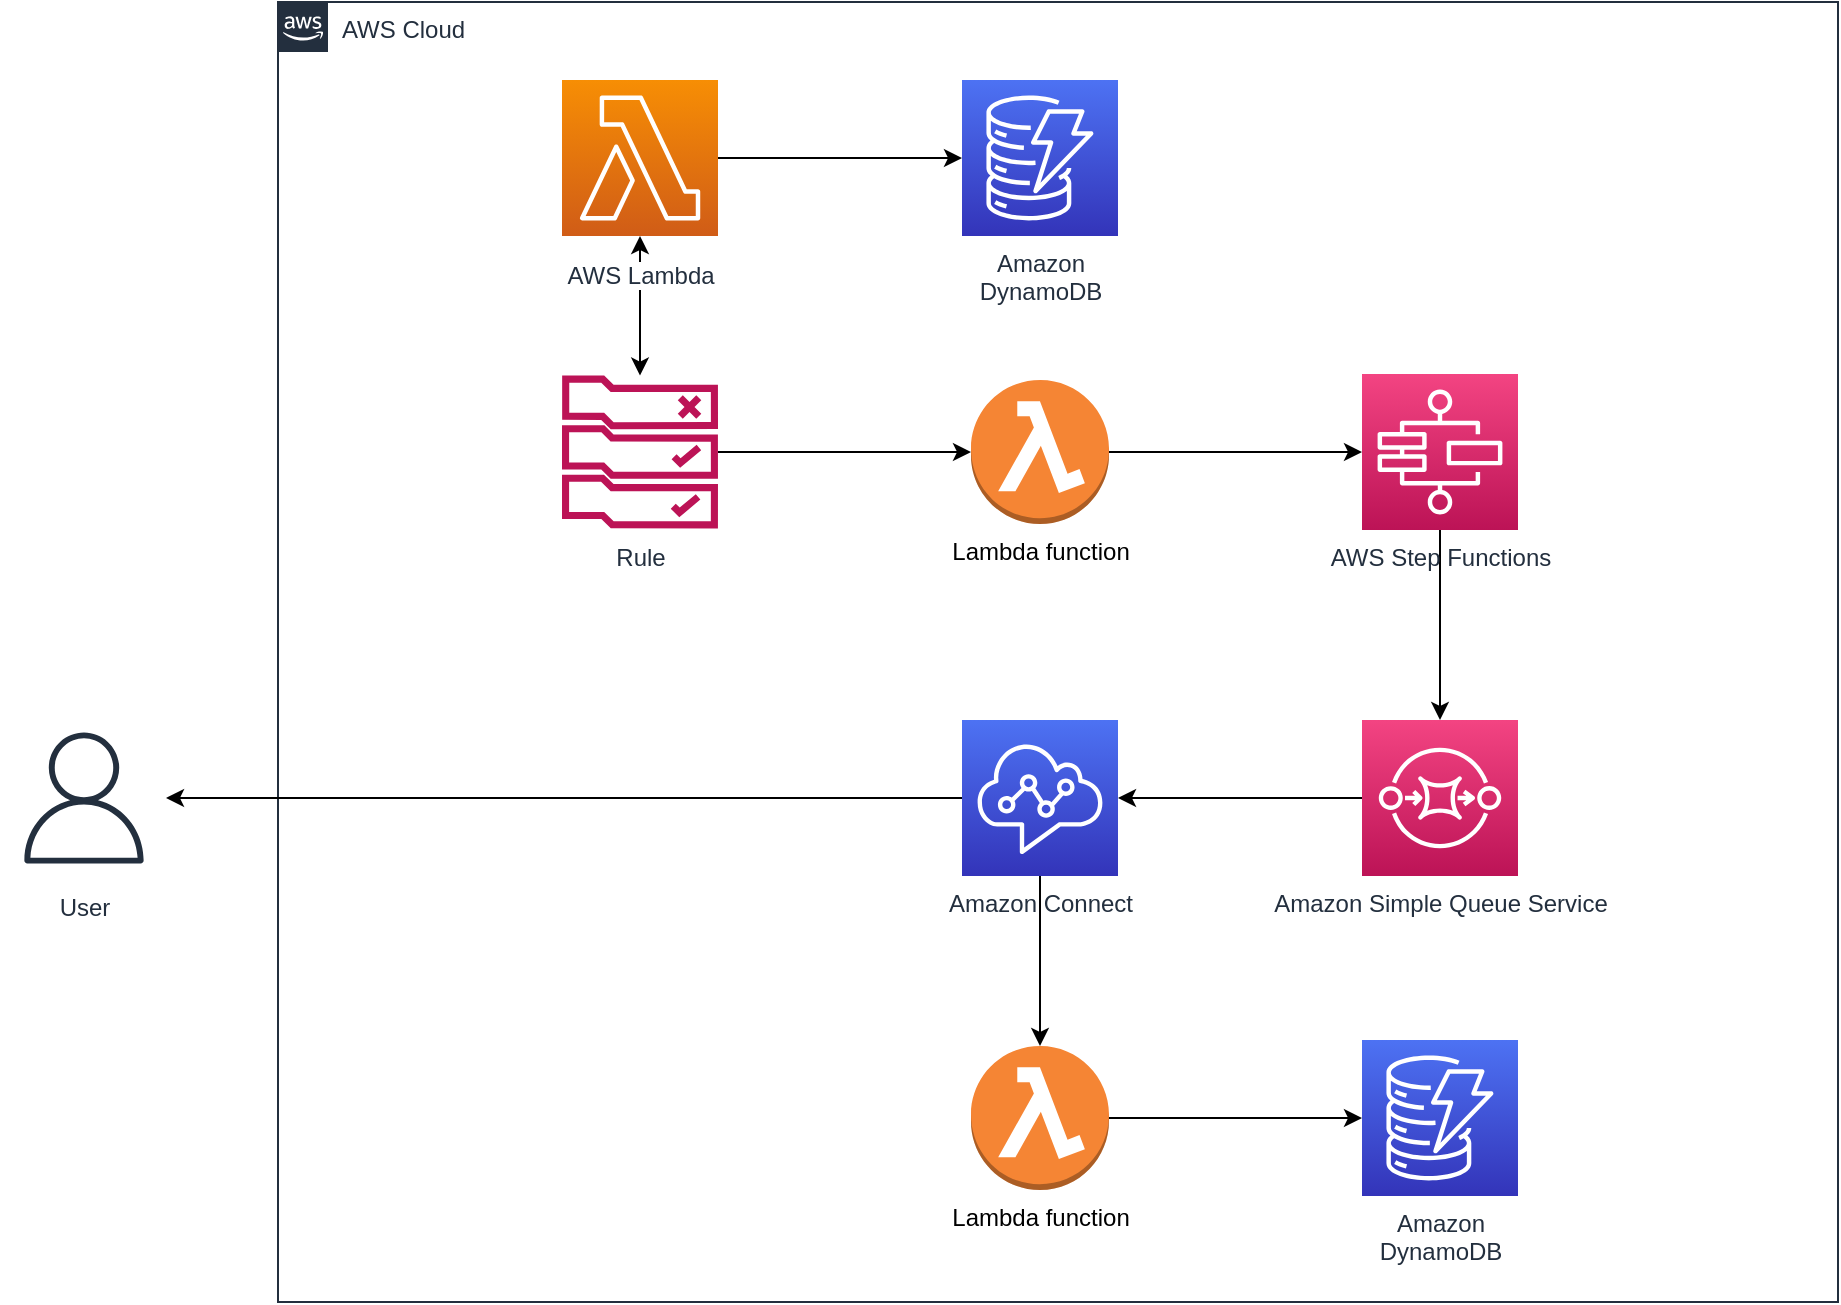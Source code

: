 <mxfile version="13.0.5" type="device"><diagram id="Ht1M8jgEwFfnCIfOTk4-" name="Page-1"><mxGraphModel dx="1483" dy="766" grid="1" gridSize="10" guides="1" tooltips="1" connect="1" arrows="1" fold="1" page="1" pageScale="1" pageWidth="1169" pageHeight="827" math="0" shadow="0"><root><mxCell id="0"/><mxCell id="1" parent="0"/><mxCell id="7LP0NrshDKAou1NYWkIu-1" value="AWS Cloud" style="points=[[0,0],[0.25,0],[0.5,0],[0.75,0],[1,0],[1,0.25],[1,0.5],[1,0.75],[1,1],[0.75,1],[0.5,1],[0.25,1],[0,1],[0,0.75],[0,0.5],[0,0.25]];outlineConnect=0;gradientColor=none;html=1;whiteSpace=wrap;fontSize=12;fontStyle=0;shape=mxgraph.aws4.group;grIcon=mxgraph.aws4.group_aws_cloud_alt;strokeColor=#232F3E;fillColor=none;verticalAlign=top;align=left;spacingLeft=30;fontColor=#232F3E;dashed=0;labelBackgroundColor=#ffffff;" vertex="1" parent="1"><mxGeometry x="218" y="361" width="780" height="650" as="geometry"/></mxCell><mxCell id="7LP0NrshDKAou1NYWkIu-2" style="edgeStyle=orthogonalEdgeStyle;rounded=0;orthogonalLoop=1;jettySize=auto;html=1;startArrow=none;startFill=0;" edge="1" parent="1" source="7LP0NrshDKAou1NYWkIu-4" target="7LP0NrshDKAou1NYWkIu-9"><mxGeometry relative="1" as="geometry"/></mxCell><mxCell id="7LP0NrshDKAou1NYWkIu-20" style="edgeStyle=orthogonalEdgeStyle;rounded=0;orthogonalLoop=1;jettySize=auto;html=1;" edge="1" parent="1" source="7LP0NrshDKAou1NYWkIu-4" target="7LP0NrshDKAou1NYWkIu-19"><mxGeometry relative="1" as="geometry"/></mxCell><mxCell id="7LP0NrshDKAou1NYWkIu-4" value="&lt;div&gt;Amazon Connect&lt;/div&gt;" style="outlineConnect=0;fontColor=#232F3E;gradientColor=#4D72F3;gradientDirection=north;fillColor=#3334B9;strokeColor=#ffffff;dashed=0;verticalLabelPosition=bottom;verticalAlign=top;align=center;html=1;fontSize=12;fontStyle=0;aspect=fixed;shape=mxgraph.aws4.resourceIcon;resIcon=mxgraph.aws4.connect;" vertex="1" parent="1"><mxGeometry x="560" y="720" width="78" height="78" as="geometry"/></mxCell><mxCell id="7LP0NrshDKAou1NYWkIu-5" value="Amazon&lt;br&gt;DynamoDB" style="outlineConnect=0;fontColor=#232F3E;gradientColor=#4D72F3;gradientDirection=north;fillColor=#3334B9;strokeColor=#ffffff;dashed=0;verticalLabelPosition=bottom;verticalAlign=top;align=center;html=1;fontSize=12;fontStyle=0;aspect=fixed;shape=mxgraph.aws4.resourceIcon;resIcon=mxgraph.aws4.dynamodb;labelBackgroundColor=#ffffff;" vertex="1" parent="1"><mxGeometry x="560" y="400" width="78" height="78" as="geometry"/></mxCell><mxCell id="7LP0NrshDKAou1NYWkIu-6" style="edgeStyle=orthogonalEdgeStyle;rounded=0;orthogonalLoop=1;jettySize=auto;html=1;" edge="1" parent="1" source="7LP0NrshDKAou1NYWkIu-8" target="7LP0NrshDKAou1NYWkIu-11"><mxGeometry relative="1" as="geometry"/></mxCell><mxCell id="7LP0NrshDKAou1NYWkIu-7" style="edgeStyle=orthogonalEdgeStyle;rounded=0;orthogonalLoop=1;jettySize=auto;html=1;startArrow=classic;startFill=1;" edge="1" parent="1" source="7LP0NrshDKAou1NYWkIu-8" target="7LP0NrshDKAou1NYWkIu-14"><mxGeometry relative="1" as="geometry"/></mxCell><mxCell id="7LP0NrshDKAou1NYWkIu-8" value="&lt;div&gt;Rule&lt;/div&gt;" style="outlineConnect=0;fontColor=#232F3E;gradientColor=none;fillColor=#BC1356;strokeColor=none;dashed=0;verticalLabelPosition=bottom;verticalAlign=top;align=center;html=1;fontSize=12;fontStyle=0;aspect=fixed;pointerEvents=1;shape=mxgraph.aws4.rule_2;fontFamily=Helvetica;" vertex="1" parent="1"><mxGeometry x="360" y="547" width="78" height="78" as="geometry"/></mxCell><mxCell id="7LP0NrshDKAou1NYWkIu-9" value="User" style="outlineConnect=0;fontColor=#232F3E;gradientColor=none;strokeColor=#232F3E;fillColor=none;dashed=0;verticalLabelPosition=bottom;verticalAlign=top;align=center;html=1;fontSize=12;fontStyle=0;aspect=fixed;shape=mxgraph.aws4.resourceIcon;resIcon=mxgraph.aws4.user;" vertex="1" parent="1"><mxGeometry x="80" y="718" width="82" height="82" as="geometry"/></mxCell><mxCell id="7LP0NrshDKAou1NYWkIu-10" style="edgeStyle=orthogonalEdgeStyle;rounded=0;orthogonalLoop=1;jettySize=auto;html=1;startArrow=none;startFill=0;" edge="1" parent="1" source="7LP0NrshDKAou1NYWkIu-11" target="7LP0NrshDKAou1NYWkIu-16"><mxGeometry relative="1" as="geometry"/></mxCell><mxCell id="7LP0NrshDKAou1NYWkIu-11" value="&lt;div&gt;Lambda function&lt;/div&gt;" style="outlineConnect=0;dashed=0;verticalLabelPosition=bottom;verticalAlign=top;align=center;html=1;shape=mxgraph.aws3.lambda_function;fillColor=#F58534;gradientColor=none;" vertex="1" parent="1"><mxGeometry x="564.5" y="550" width="69" height="72" as="geometry"/></mxCell><mxCell id="7LP0NrshDKAou1NYWkIu-12" value="Amazon&lt;br&gt;DynamoDB" style="outlineConnect=0;fontColor=#232F3E;gradientColor=#4D72F3;gradientDirection=north;fillColor=#3334B9;strokeColor=#ffffff;dashed=0;verticalLabelPosition=bottom;verticalAlign=top;align=center;html=1;fontSize=12;fontStyle=0;aspect=fixed;shape=mxgraph.aws4.resourceIcon;resIcon=mxgraph.aws4.dynamodb;labelBackgroundColor=#ffffff;" vertex="1" parent="1"><mxGeometry x="760" y="880" width="78" height="78" as="geometry"/></mxCell><mxCell id="7LP0NrshDKAou1NYWkIu-13" style="edgeStyle=orthogonalEdgeStyle;rounded=0;orthogonalLoop=1;jettySize=auto;html=1;startArrow=none;startFill=0;" edge="1" parent="1" source="7LP0NrshDKAou1NYWkIu-14" target="7LP0NrshDKAou1NYWkIu-5"><mxGeometry relative="1" as="geometry"/></mxCell><mxCell id="7LP0NrshDKAou1NYWkIu-14" value="AWS Lambda" style="outlineConnect=0;fontColor=#232F3E;gradientColor=#F78E04;gradientDirection=north;fillColor=#D05C17;strokeColor=#ffffff;dashed=0;verticalLabelPosition=bottom;verticalAlign=top;align=center;html=1;fontSize=12;fontStyle=0;aspect=fixed;shape=mxgraph.aws4.resourceIcon;resIcon=mxgraph.aws4.lambda;labelBackgroundColor=#ffffff;spacingTop=6;" vertex="1" parent="1"><mxGeometry x="360" y="400" width="78" height="78" as="geometry"/></mxCell><mxCell id="7LP0NrshDKAou1NYWkIu-15" style="edgeStyle=orthogonalEdgeStyle;rounded=0;orthogonalLoop=1;jettySize=auto;html=1;startArrow=none;startFill=0;" edge="1" parent="1" source="7LP0NrshDKAou1NYWkIu-16" target="7LP0NrshDKAou1NYWkIu-18"><mxGeometry relative="1" as="geometry"/></mxCell><mxCell id="7LP0NrshDKAou1NYWkIu-16" value="&lt;div&gt;AWS Step Functions&lt;/div&gt;&lt;div&gt;&lt;br&gt;&lt;/div&gt;" style="outlineConnect=0;fontColor=#232F3E;gradientColor=#F34482;gradientDirection=north;fillColor=#BC1356;strokeColor=#ffffff;dashed=0;verticalLabelPosition=bottom;verticalAlign=top;align=center;html=1;fontSize=12;fontStyle=0;aspect=fixed;shape=mxgraph.aws4.resourceIcon;resIcon=mxgraph.aws4.step_functions;" vertex="1" parent="1"><mxGeometry x="760" y="547" width="78" height="78" as="geometry"/></mxCell><mxCell id="7LP0NrshDKAou1NYWkIu-17" style="edgeStyle=orthogonalEdgeStyle;rounded=0;orthogonalLoop=1;jettySize=auto;html=1;startArrow=none;startFill=0;" edge="1" parent="1" source="7LP0NrshDKAou1NYWkIu-18" target="7LP0NrshDKAou1NYWkIu-4"><mxGeometry relative="1" as="geometry"/></mxCell><mxCell id="7LP0NrshDKAou1NYWkIu-18" value="Amazon Simple Queue Service" style="outlineConnect=0;fontColor=#232F3E;gradientColor=#F34482;gradientDirection=north;fillColor=#BC1356;strokeColor=#ffffff;dashed=0;verticalLabelPosition=bottom;verticalAlign=top;align=center;html=1;fontSize=12;fontStyle=0;aspect=fixed;shape=mxgraph.aws4.resourceIcon;resIcon=mxgraph.aws4.sqs;" vertex="1" parent="1"><mxGeometry x="760" y="720" width="78" height="78" as="geometry"/></mxCell><mxCell id="7LP0NrshDKAou1NYWkIu-21" style="edgeStyle=orthogonalEdgeStyle;rounded=0;orthogonalLoop=1;jettySize=auto;html=1;exitX=1;exitY=0.5;exitDx=0;exitDy=0;exitPerimeter=0;" edge="1" parent="1" source="7LP0NrshDKAou1NYWkIu-19" target="7LP0NrshDKAou1NYWkIu-12"><mxGeometry relative="1" as="geometry"/></mxCell><mxCell id="7LP0NrshDKAou1NYWkIu-19" value="&lt;div&gt;Lambda function&lt;/div&gt;" style="outlineConnect=0;dashed=0;verticalLabelPosition=bottom;verticalAlign=top;align=center;html=1;shape=mxgraph.aws3.lambda_function;fillColor=#F58534;gradientColor=none;" vertex="1" parent="1"><mxGeometry x="564.5" y="883" width="69" height="72" as="geometry"/></mxCell></root></mxGraphModel></diagram></mxfile>